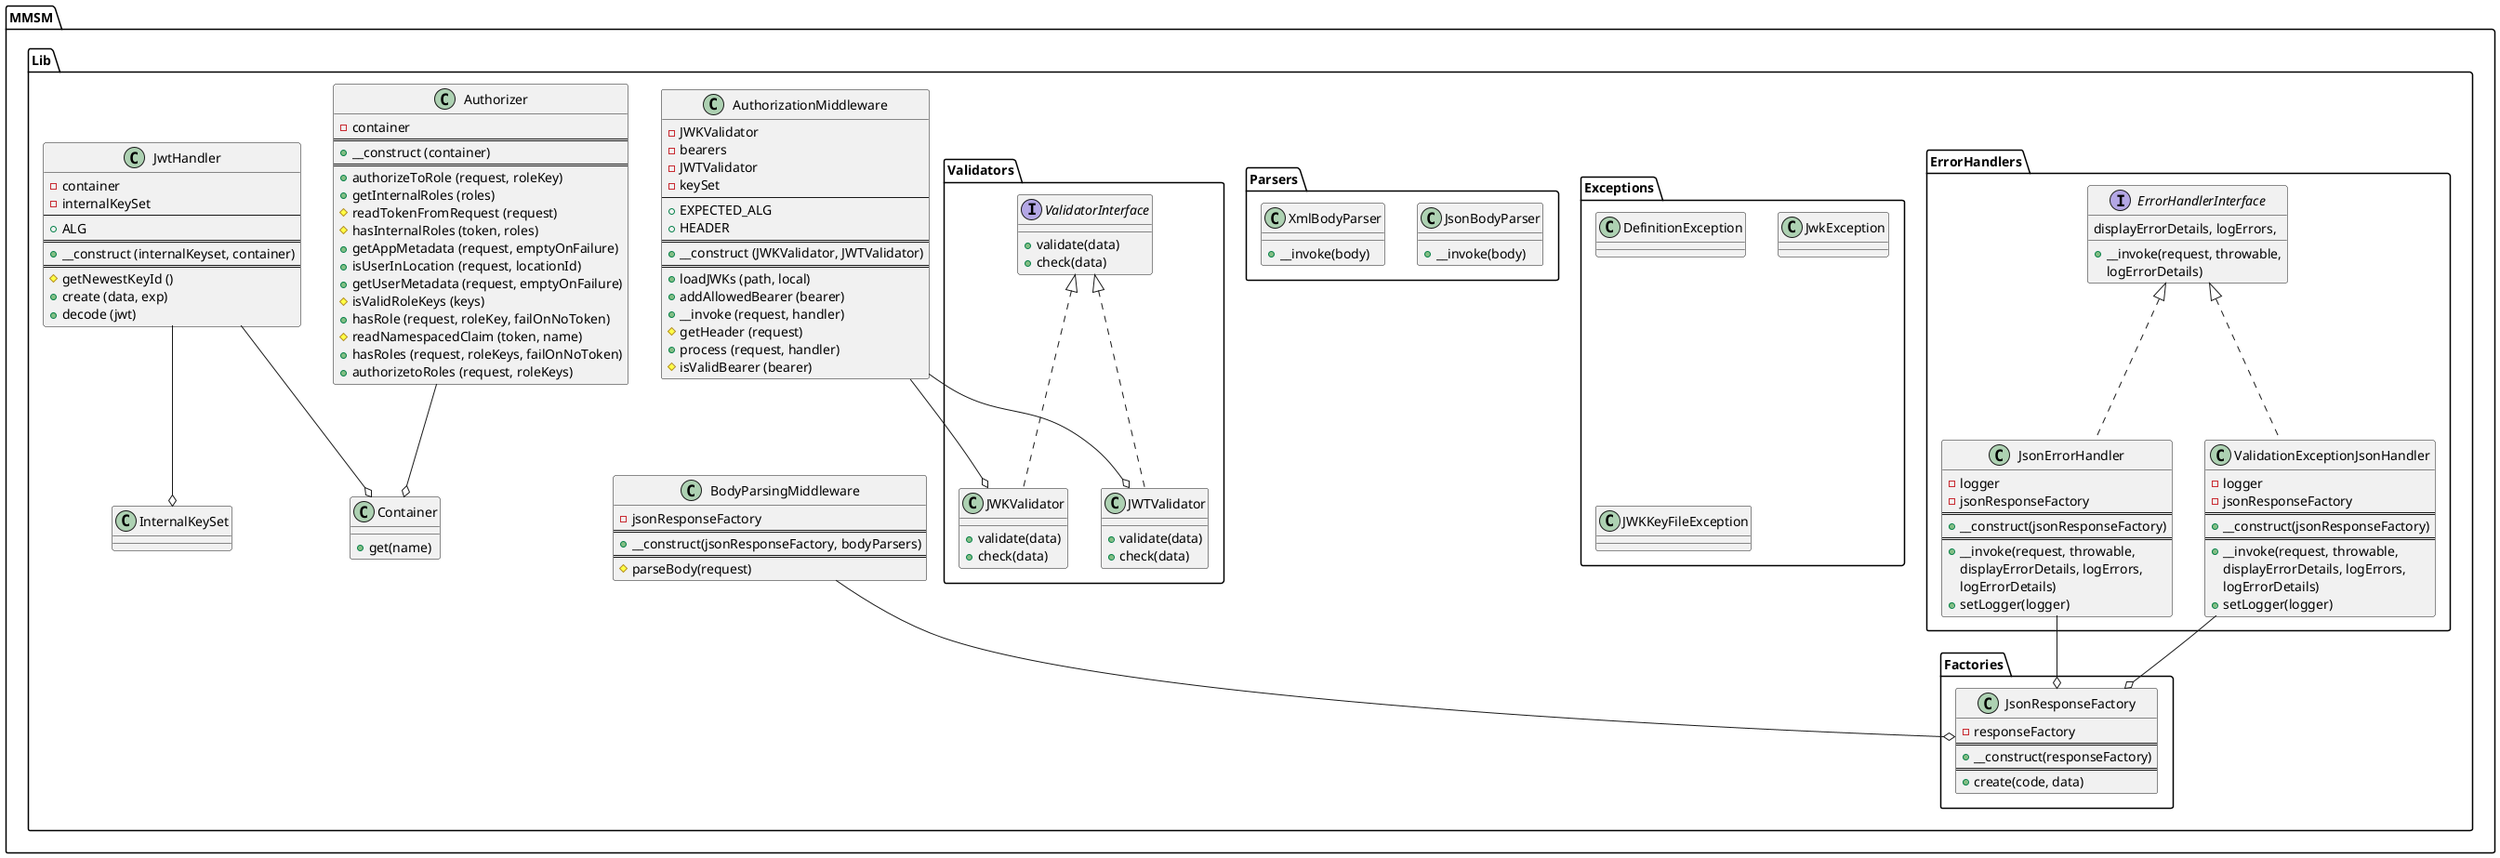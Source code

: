 @startuml Class UML
    
    set namespaceSeparator \\

    interface "MMSM\\Lib\\ErrorHandlers\\ErrorHandlerInterface" {
        + {method} __invoke(request, throwable,
                            displayErrorDetails, logErrors,
                            logErrorDetails)
    }

    "MMSM\\Lib\\ErrorHandlers\\JsonErrorHandler" --o "MMSM\\Lib\\Factories\\JsonResponseFactory"

    class "MMSM\\Lib\\ErrorHandlers\\JsonErrorHandler" implements MMSM\\Lib\\ErrorHandlers\\ErrorHandlerInterface {
        - logger
        - jsonResponseFactory
        ==
        + {method} __construct(jsonResponseFactory)
        ==
        + {method} __invoke(request, throwable,
                            displayErrorDetails, logErrors,
                            logErrorDetails)
        + {method} setLogger(logger)
    }

    "MMSM\\Lib\\ErrorHandlers\\ValidationExceptionJsonHandler" --o "MMSM\\Lib\\Factories\\JsonResponseFactory"

    class "MMSM\\Lib\\ErrorHandlers\\ValidationExceptionJsonHandler" implements MMSM\\Lib\\ErrorHandlers\\ErrorHandlerInterface {
        - logger
        - jsonResponseFactory
        ==
        + {method} __construct(jsonResponseFactory)
        ==
        + {method} __invoke(request, throwable,
                            displayErrorDetails, logErrors,
                            logErrorDetails)
        + {method} setLogger(logger)
    }

    class "MMSM\\Lib\\Exceptions\\DefinitionException" {

    }

    class "MMSM\\Lib\\Exceptions\\JwkException" {

    }

    class "MMSM\\Lib\\Exceptions\\JWKKeyFileException" {

    }

    class "MMSM\\Lib\\Factories\\JsonResponseFactory" {
        - responseFactory
        ==
        + {method} __construct(responseFactory)
        ==
        + {method} create(code, data)
    }

    class "MMSM\\Lib\\Parsers\\JsonBodyParser" {
        + {method} __invoke(body)
    }

    class "MMSM\\Lib\\Parsers\\XmlBodyParser" {
        + {method} __invoke(body)
    }

    interface "MMSM\\Lib\\Validators\\ValidatorInterface" {
        + {method} validate(data)
        + {method} check(data)
    }

    class "MMSM\\Lib\\Validators\\JWKValidator" implements MMSM\\Lib\\Validators\\ValidatorInterface {
        + {method} validate(data)
        + {method} check(data)
    }

    class "MMSM\\Lib\\Validators\\JWTValidator" implements MMSM\\Lib\\Validators\\ValidatorInterface {
        + {method} validate(data)
        + {method} check(data)
    }

    "MMSM\\Lib\\AuthorizationMiddleware" --o "MMSM\\Lib\\Validators\\JWKValidator"
    "MMSM\\Lib\\AuthorizationMiddleware" --o "MMSM\\Lib\\Validators\\JWTValidator"

    class "MMSM\\Lib\\AuthorizationMiddleware" {
        - JWKValidator
        - bearers
        - JWTValidator
        - keySet
        --
        + EXPECTED_ALG
        + HEADER
        ==
        + {method} __construct (JWKValidator, JWTValidator)
        ==
        + {method} loadJWKs (path, local)
        + {method} addAllowedBearer (bearer)
        + {method} __invoke (request, handler)
        # {method} getHeader (request)
        + {method} process (request, handler)
        # {method} isValidBearer (bearer)
    }

    "MMSM\\Lib\\Authorizer" --o "MMSM\\Lib\\Container"

    class "MMSM\\Lib\\Authorizer" {
        -container
        ==
        + {method} __construct (container)
        ==
        + {method} authorizeToRole (request, roleKey)
        + {method} getInternalRoles (roles)
        # {method} readTokenFromRequest (request)
        # {method} hasInternalRoles (token, roles)
        + {method} getAppMetadata (request, emptyOnFailure)
        + {method} isUserInLocation (request, locationId)
        + {method} getUserMetadata (request, emptyOnFailure)
        # {method} isValidRoleKeys (keys)
        + {method} hasRole (request, roleKey, failOnNoToken)
        # {method} readNamespacedClaim (token, name)
        + {method} hasRoles (request, roleKeys, failOnNoToken)
        + {method} authorizetoRoles (request, roleKeys)
    }

    "MMSM\\Lib\\BodyParsingMiddleware" --o "MMSM\\Lib\\Factories\\JsonResponseFactory"

    class "MMSM\\Lib\\BodyParsingMiddleware" {
        - jsonResponseFactory
        ==
        + {method} __construct(jsonResponseFactory, bodyParsers)
        ==
        # {method} parseBody(request)
    }

    class "MMSM\\Lib\\Container" {
        + {method} get(name)
    }

    class "MMSM\\Lib\\InternalKeySet" {

    }

    "MMSM\\Lib\\JwtHandler" --o "MMSM\\Lib\\Container"
    "MMSM\\Lib\\JwtHandler" --o "MMSM\\Lib\\InternalKeySet"

    class "MMSM\\Lib\\JwtHandler" {
        - container
        - internalKeySet
        --
        + ALG
        ==
        + {method} __construct (internalKeyset, container)
        ==
        # {method} getNewestKeyId ()
        + {method} create (data, exp)
        + {method} decode (jwt)
    }

@enduml